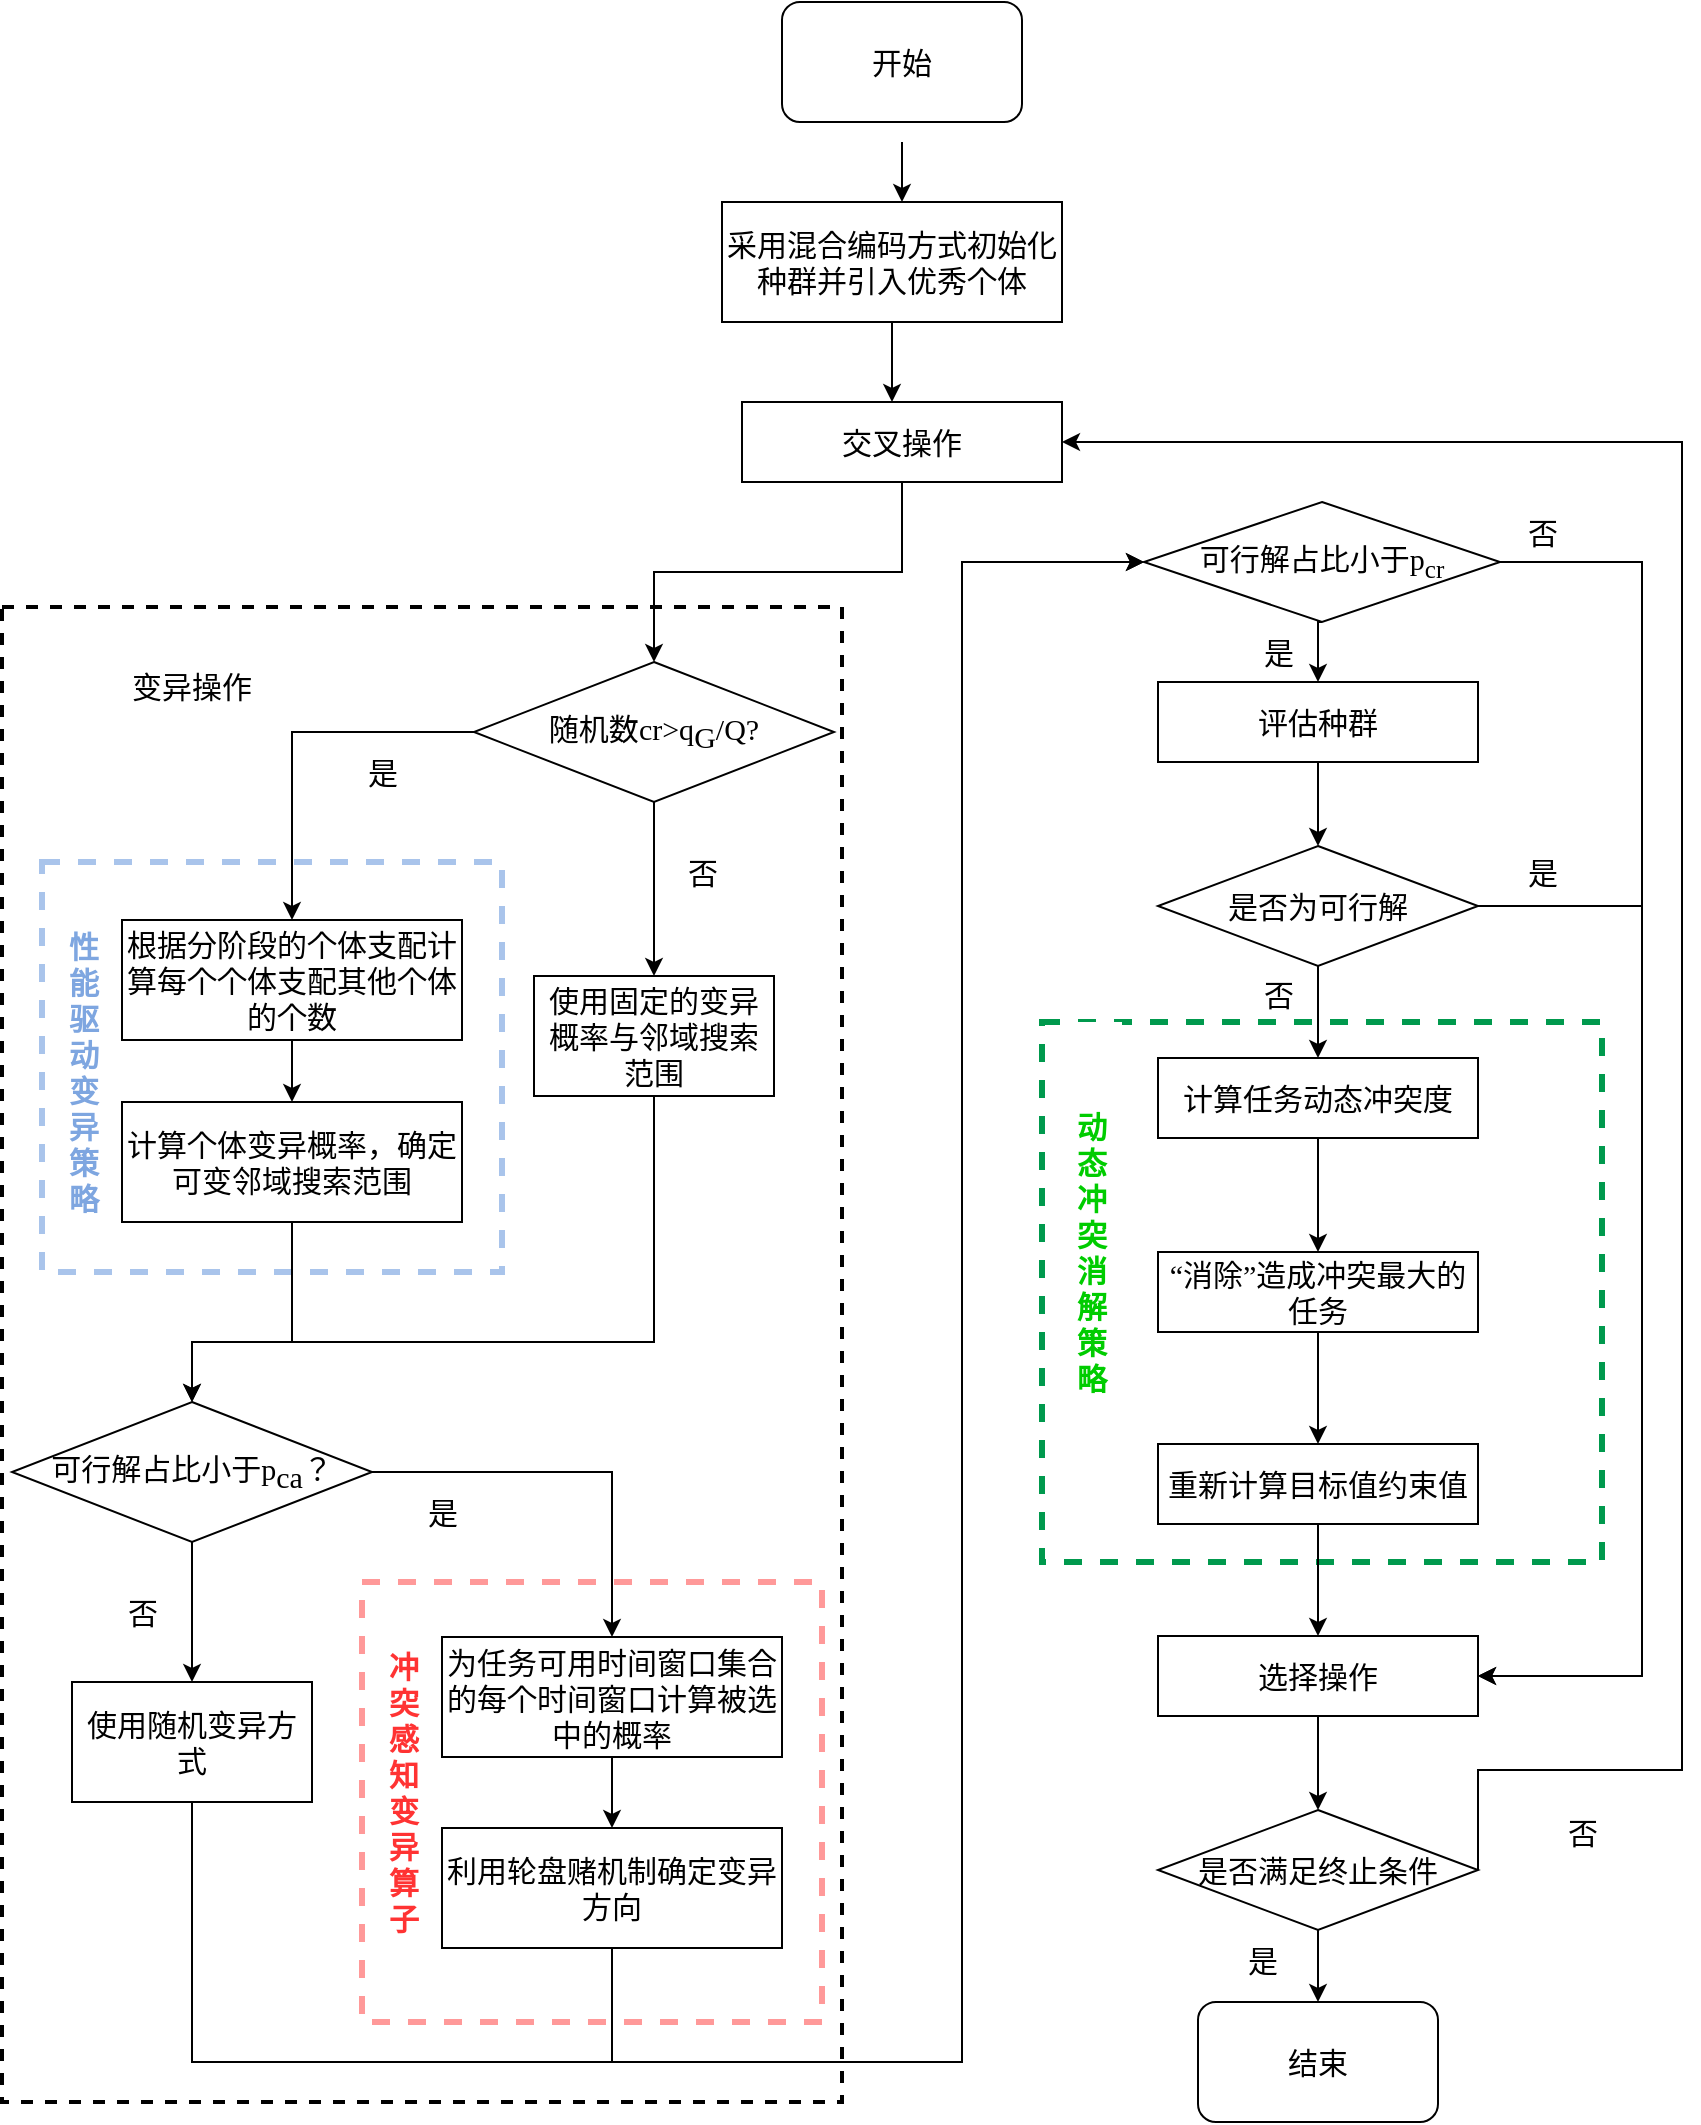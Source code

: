 <mxfile version="24.0.7" type="github">
  <diagram name="第 1 页" id="OhXY_Rm7CWS5pItQMr-S">
    <mxGraphModel dx="1509" dy="1946" grid="1" gridSize="10" guides="1" tooltips="1" connect="1" arrows="1" fold="1" page="1" pageScale="1" pageWidth="827" pageHeight="1169" math="0" shadow="0">
      <root>
        <mxCell id="0" />
        <mxCell id="1" parent="0" />
        <mxCell id="94YO7ol4zPPNbiTvRvZd-56" value="" style="rounded=0;whiteSpace=wrap;html=1;dashed=1;strokeWidth=3;strokeColor=#00994D;fontSize=15;fontFamily=宋体;fontSource=https%3A%2F%2Ffonts.googleapis.com%2Fcss%3Ffamily%3D%25E5%25AE%258B%25E4%25BD%2593;" parent="1" vertex="1">
          <mxGeometry x="600" y="460" width="280" height="270" as="geometry" />
        </mxCell>
        <mxCell id="94YO7ol4zPPNbiTvRvZd-57" value="" style="rounded=0;whiteSpace=wrap;html=1;dashed=1;strokeWidth=2;fontSize=15;fontFamily=宋体;fontSource=https%3A%2F%2Ffonts.googleapis.com%2Fcss%3Ffamily%3D%25E5%25AE%258B%25E4%25BD%2593;" parent="1" vertex="1">
          <mxGeometry x="80" y="252.5" width="420" height="747.5" as="geometry" />
        </mxCell>
        <mxCell id="94YO7ol4zPPNbiTvRvZd-58" value="变异操作" style="rounded=0;whiteSpace=wrap;html=1;fontSize=15;strokeColor=none;fontFamily=宋体;fontSource=https%3A%2F%2Ffonts.googleapis.com%2Fcss%3Ffamily%3D%25E5%25AE%258B%25E4%25BD%2593;" parent="1" vertex="1">
          <mxGeometry x="130" y="272" width="90" height="40" as="geometry" />
        </mxCell>
        <mxCell id="94YO7ol4zPPNbiTvRvZd-61" value="" style="edgeStyle=orthogonalEdgeStyle;rounded=0;orthogonalLoop=1;jettySize=auto;html=1;noEdgeStyle=1;orthogonal=1;fontSize=15;fontFamily=宋体;fontSource=https%3A%2F%2Ffonts.googleapis.com%2Fcss%3Ffamily%3D%25E5%25AE%258B%25E4%25BD%2593;" parent="1" target="94YO7ol4zPPNbiTvRvZd-64" edge="1">
          <mxGeometry relative="1" as="geometry">
            <mxPoint x="530" y="20" as="sourcePoint" />
          </mxGeometry>
        </mxCell>
        <mxCell id="94YO7ol4zPPNbiTvRvZd-63" value="" style="edgeStyle=orthogonalEdgeStyle;rounded=0;orthogonalLoop=1;jettySize=auto;html=1;noEdgeStyle=1;orthogonal=1;fontSize=15;fontFamily=宋体;fontSource=https%3A%2F%2Ffonts.googleapis.com%2Fcss%3Ffamily%3D%25E5%25AE%258B%25E4%25BD%2593;" parent="1" source="94YO7ol4zPPNbiTvRvZd-64" target="94YO7ol4zPPNbiTvRvZd-66" edge="1">
          <mxGeometry relative="1" as="geometry" />
        </mxCell>
        <mxCell id="94YO7ol4zPPNbiTvRvZd-64" value="采用混合编码方式初始化种群并引入优秀个体" style="rounded=0;whiteSpace=wrap;html=1;fontSize=15;fontFamily=宋体;fontSource=https%3A%2F%2Ffonts.googleapis.com%2Fcss%3Ffamily%3D%25E5%25AE%258B%25E4%25BD%2593;" parent="1" vertex="1">
          <mxGeometry x="440" y="50" width="170" height="60" as="geometry" />
        </mxCell>
        <mxCell id="94YO7ol4zPPNbiTvRvZd-65" style="edgeStyle=orthogonalEdgeStyle;rounded=0;orthogonalLoop=1;jettySize=auto;html=1;exitX=0.5;exitY=1;exitDx=0;exitDy=0;entryX=0.5;entryY=0;entryDx=0;entryDy=0;fontSize=15;fontFamily=宋体;fontSource=https%3A%2F%2Ffonts.googleapis.com%2Fcss%3Ffamily%3D%25E5%25AE%258B%25E4%25BD%2593;" parent="1" source="94YO7ol4zPPNbiTvRvZd-66" target="94YO7ol4zPPNbiTvRvZd-85" edge="1">
          <mxGeometry relative="1" as="geometry" />
        </mxCell>
        <mxCell id="94YO7ol4zPPNbiTvRvZd-66" value="交叉操作" style="rounded=0;whiteSpace=wrap;html=1;fontSize=15;fontFamily=宋体;fontSource=https%3A%2F%2Ffonts.googleapis.com%2Fcss%3Ffamily%3D%25E5%25AE%258B%25E4%25BD%2593;" parent="1" vertex="1">
          <mxGeometry x="450" y="150" width="160" height="40" as="geometry" />
        </mxCell>
        <mxCell id="94YO7ol4zPPNbiTvRvZd-67" value="" style="edgeStyle=orthogonalEdgeStyle;rounded=0;orthogonalLoop=1;jettySize=auto;html=1;fontSize=15;fontFamily=宋体;fontSource=https%3A%2F%2Ffonts.googleapis.com%2Fcss%3Ffamily%3D%25E5%25AE%258B%25E4%25BD%2593;" parent="1" source="94YO7ol4zPPNbiTvRvZd-68" target="94YO7ol4zPPNbiTvRvZd-71" edge="1">
          <mxGeometry relative="1" as="geometry" />
        </mxCell>
        <mxCell id="94YO7ol4zPPNbiTvRvZd-68" value="选择操作" style="rounded=0;whiteSpace=wrap;html=1;fontSize=15;fontFamily=宋体;fontSource=https%3A%2F%2Ffonts.googleapis.com%2Fcss%3Ffamily%3D%25E5%25AE%258B%25E4%25BD%2593;" parent="1" vertex="1">
          <mxGeometry x="658" y="767" width="160" height="40" as="geometry" />
        </mxCell>
        <mxCell id="94YO7ol4zPPNbiTvRvZd-69" value="" style="edgeStyle=orthogonalEdgeStyle;rounded=0;orthogonalLoop=1;jettySize=auto;html=1;fontSize=15;fontFamily=宋体;fontSource=https%3A%2F%2Ffonts.googleapis.com%2Fcss%3Ffamily%3D%25E5%25AE%258B%25E4%25BD%2593;" parent="1" source="94YO7ol4zPPNbiTvRvZd-71" edge="1">
          <mxGeometry relative="1" as="geometry">
            <mxPoint x="738" y="950" as="targetPoint" />
          </mxGeometry>
        </mxCell>
        <mxCell id="94YO7ol4zPPNbiTvRvZd-70" style="edgeStyle=orthogonalEdgeStyle;rounded=0;orthogonalLoop=1;jettySize=auto;html=1;exitX=1;exitY=0.5;exitDx=0;exitDy=0;entryX=1;entryY=0.5;entryDx=0;entryDy=0;fontSize=15;fontFamily=宋体;fontSource=https%3A%2F%2Ffonts.googleapis.com%2Fcss%3Ffamily%3D%25E5%25AE%258B%25E4%25BD%2593;" parent="1" source="94YO7ol4zPPNbiTvRvZd-71" target="94YO7ol4zPPNbiTvRvZd-66" edge="1">
          <mxGeometry relative="1" as="geometry">
            <Array as="points">
              <mxPoint x="920" y="834" />
              <mxPoint x="920" y="170" />
            </Array>
          </mxGeometry>
        </mxCell>
        <mxCell id="94YO7ol4zPPNbiTvRvZd-71" value="是否满足终止条件" style="rhombus;whiteSpace=wrap;html=1;fontSize=15;fontFamily=宋体;fontSource=https%3A%2F%2Ffonts.googleapis.com%2Fcss%3Ffamily%3D%25E5%25AE%258B%25E4%25BD%2593;" parent="1" vertex="1">
          <mxGeometry x="658" y="854" width="160" height="60" as="geometry" />
        </mxCell>
        <mxCell id="94YO7ol4zPPNbiTvRvZd-73" value="是" style="text;html=1;align=center;verticalAlign=middle;resizable=0;points=[];autosize=1;strokeColor=none;fillColor=none;fontSize=15;fontFamily=宋体;fontSource=https%3A%2F%2Ffonts.googleapis.com%2Fcss%3Ffamily%3D%25E5%25AE%258B%25E4%25BD%2593;" parent="1" vertex="1">
          <mxGeometry x="690" y="914" width="40" height="30" as="geometry" />
        </mxCell>
        <mxCell id="t564csV_KIHhUvOr9KIf-11" value="" style="edgeStyle=orthogonalEdgeStyle;rounded=0;orthogonalLoop=1;jettySize=auto;html=1;fontFamily=宋体;fontSource=https%3A%2F%2Ffonts.googleapis.com%2Fcss%3Ffamily%3D%25E5%25AE%258B%25E4%25BD%2593;fontSize=15;" parent="1" source="94YO7ol4zPPNbiTvRvZd-85" target="94YO7ol4zPPNbiTvRvZd-90" edge="1">
          <mxGeometry relative="1" as="geometry" />
        </mxCell>
        <mxCell id="94YO7ol4zPPNbiTvRvZd-85" value="随机数&lt;font face=&quot;Times New Roman&quot;&gt;cr&amp;gt;q&lt;sub style=&quot;font-size: 15px;&quot;&gt;&lt;font style=&quot;font-size: 15px;&quot;&gt;G&lt;/font&gt;&lt;/sub&gt;/Q&lt;/font&gt;?&lt;span style=&quot;font-size: 15px;&quot; lang=&quot;EN-US&quot;&gt;&lt;/span&gt;" style="rhombus;whiteSpace=wrap;html=1;fontSize=15;fontFamily=宋体;fontSource=https%3A%2F%2Ffonts.googleapis.com%2Fcss%3Ffamily%3D%25E5%25AE%258B%25E4%25BD%2593;" parent="1" vertex="1">
          <mxGeometry x="316" y="280" width="180" height="70" as="geometry" />
        </mxCell>
        <mxCell id="t564csV_KIHhUvOr9KIf-16" value="" style="edgeStyle=orthogonalEdgeStyle;rounded=0;orthogonalLoop=1;jettySize=auto;html=1;fontFamily=宋体;fontSource=https%3A%2F%2Ffonts.googleapis.com%2Fcss%3Ffamily%3D%25E5%25AE%258B%25E4%25BD%2593;fontSize=15;" parent="1" source="94YO7ol4zPPNbiTvRvZd-88" target="94YO7ol4zPPNbiTvRvZd-91" edge="1">
          <mxGeometry relative="1" as="geometry" />
        </mxCell>
        <mxCell id="94YO7ol4zPPNbiTvRvZd-88" value="可行解占比小于&lt;font face=&quot;Times New Roman&quot;&gt;p&lt;sub style=&quot;font-size: 15px;&quot;&gt;ca&lt;/sub&gt;&lt;/font&gt;？" style="rhombus;whiteSpace=wrap;html=1;fontSize=15;fontFamily=宋体;fontSource=https%3A%2F%2Ffonts.googleapis.com%2Fcss%3Ffamily%3D%25E5%25AE%258B%25E4%25BD%2593;" parent="1" vertex="1">
          <mxGeometry x="85" y="650" width="180" height="70" as="geometry" />
        </mxCell>
        <mxCell id="t564csV_KIHhUvOr9KIf-15" style="edgeStyle=orthogonalEdgeStyle;rounded=0;orthogonalLoop=1;jettySize=auto;html=1;exitX=0.5;exitY=1;exitDx=0;exitDy=0;fontFamily=宋体;fontSource=https%3A%2F%2Ffonts.googleapis.com%2Fcss%3Ffamily%3D%25E5%25AE%258B%25E4%25BD%2593;fontSize=15;" parent="1" source="94YO7ol4zPPNbiTvRvZd-90" target="94YO7ol4zPPNbiTvRvZd-88" edge="1">
          <mxGeometry relative="1" as="geometry">
            <Array as="points">
              <mxPoint x="406" y="620" />
              <mxPoint x="175" y="620" />
            </Array>
          </mxGeometry>
        </mxCell>
        <mxCell id="94YO7ol4zPPNbiTvRvZd-90" value="使用固定的变异概率与邻域搜索范围" style="rounded=0;whiteSpace=wrap;html=1;fontSize=15;fontFamily=宋体;fontSource=https%3A%2F%2Ffonts.googleapis.com%2Fcss%3Ffamily%3D%25E5%25AE%258B%25E4%25BD%2593;" parent="1" vertex="1">
          <mxGeometry x="346" y="437" width="120" height="60" as="geometry" />
        </mxCell>
        <mxCell id="94YO7ol4zPPNbiTvRvZd-91" value="使用随机变异方式" style="rounded=0;whiteSpace=wrap;html=1;fontSize=15;fontFamily=宋体;fontSource=https%3A%2F%2Ffonts.googleapis.com%2Fcss%3Ffamily%3D%25E5%25AE%258B%25E4%25BD%2593;" parent="1" vertex="1">
          <mxGeometry x="115" y="790" width="120" height="60" as="geometry" />
        </mxCell>
        <mxCell id="94YO7ol4zPPNbiTvRvZd-92" style="edgeStyle=orthogonalEdgeStyle;rounded=0;orthogonalLoop=1;jettySize=auto;html=1;exitX=0.5;exitY=1;exitDx=0;exitDy=0;fontSize=15;fontFamily=宋体;fontSource=https%3A%2F%2Ffonts.googleapis.com%2Fcss%3Ffamily%3D%25E5%25AE%258B%25E4%25BD%2593;" parent="1" source="94YO7ol4zPPNbiTvRvZd-98" target="94YO7ol4zPPNbiTvRvZd-68" edge="1">
          <mxGeometry relative="1" as="geometry" />
        </mxCell>
        <mxCell id="94YO7ol4zPPNbiTvRvZd-93" value="是" style="text;html=1;align=center;verticalAlign=middle;resizable=0;points=[];autosize=1;strokeColor=none;fillColor=none;fontSize=15;fontFamily=宋体;fontSource=https%3A%2F%2Ffonts.googleapis.com%2Fcss%3Ffamily%3D%25E5%25AE%258B%25E4%25BD%2593;" parent="1" vertex="1">
          <mxGeometry x="250" y="320" width="40" height="30" as="geometry" />
        </mxCell>
        <mxCell id="94YO7ol4zPPNbiTvRvZd-94" value="是" style="text;html=1;align=center;verticalAlign=middle;resizable=0;points=[];autosize=1;strokeColor=none;fillColor=none;fontSize=15;fontFamily=宋体;fontSource=https%3A%2F%2Ffonts.googleapis.com%2Fcss%3Ffamily%3D%25E5%25AE%258B%25E4%25BD%2593;" parent="1" vertex="1">
          <mxGeometry x="280" y="690" width="40" height="30" as="geometry" />
        </mxCell>
        <mxCell id="94YO7ol4zPPNbiTvRvZd-95" value="否" style="text;html=1;align=center;verticalAlign=middle;resizable=0;points=[];autosize=1;strokeColor=none;fillColor=none;fontSize=15;fontFamily=宋体;fontSource=https%3A%2F%2Ffonts.googleapis.com%2Fcss%3Ffamily%3D%25E5%25AE%258B%25E4%25BD%2593;" parent="1" vertex="1">
          <mxGeometry x="410" y="370" width="40" height="30" as="geometry" />
        </mxCell>
        <mxCell id="94YO7ol4zPPNbiTvRvZd-96" value="否" style="text;html=1;align=center;verticalAlign=middle;resizable=0;points=[];autosize=1;strokeColor=none;fillColor=none;fontSize=15;fontFamily=宋体;fontSource=https%3A%2F%2Ffonts.googleapis.com%2Fcss%3Ffamily%3D%25E5%25AE%258B%25E4%25BD%2593;" parent="1" vertex="1">
          <mxGeometry x="130" y="740" width="40" height="30" as="geometry" />
        </mxCell>
        <mxCell id="94YO7ol4zPPNbiTvRvZd-97" value="否" style="text;html=1;align=center;verticalAlign=middle;resizable=0;points=[];autosize=1;strokeColor=none;fillColor=none;fontSize=15;fontFamily=宋体;fontSource=https%3A%2F%2Ffonts.googleapis.com%2Fcss%3Ffamily%3D%25E5%25AE%258B%25E4%25BD%2593;" parent="1" vertex="1">
          <mxGeometry x="850" y="850" width="40" height="30" as="geometry" />
        </mxCell>
        <mxCell id="94YO7ol4zPPNbiTvRvZd-98" value="重新计算目标值约束值" style="rounded=0;whiteSpace=wrap;html=1;fontSize=15;fontFamily=宋体;fontSource=https%3A%2F%2Ffonts.googleapis.com%2Fcss%3Ffamily%3D%25E5%25AE%258B%25E4%25BD%2593;" parent="1" vertex="1">
          <mxGeometry x="658" y="671" width="160" height="40" as="geometry" />
        </mxCell>
        <mxCell id="94YO7ol4zPPNbiTvRvZd-99" style="edgeStyle=orthogonalEdgeStyle;rounded=0;orthogonalLoop=1;jettySize=auto;html=1;exitX=1;exitY=0.5;exitDx=0;exitDy=0;entryX=1;entryY=0.5;entryDx=0;entryDy=0;fontSize=15;fontFamily=宋体;fontSource=https%3A%2F%2Ffonts.googleapis.com%2Fcss%3Ffamily%3D%25E5%25AE%258B%25E4%25BD%2593;" parent="1" source="94YO7ol4zPPNbiTvRvZd-100" target="94YO7ol4zPPNbiTvRvZd-68" edge="1">
          <mxGeometry relative="1" as="geometry">
            <Array as="points">
              <mxPoint x="900" y="402" />
              <mxPoint x="900" y="787" />
            </Array>
          </mxGeometry>
        </mxCell>
        <mxCell id="94YO7ol4zPPNbiTvRvZd-100" value="是否为可行解" style="rhombus;whiteSpace=wrap;html=1;fontSize=15;fontFamily=宋体;fontSource=https%3A%2F%2Ffonts.googleapis.com%2Fcss%3Ffamily%3D%25E5%25AE%258B%25E4%25BD%2593;" parent="1" vertex="1">
          <mxGeometry x="658" y="372" width="160" height="60" as="geometry" />
        </mxCell>
        <mxCell id="94YO7ol4zPPNbiTvRvZd-101" value="计算任务动态冲突度" style="rounded=0;whiteSpace=wrap;html=1;fontSize=15;fontFamily=宋体;fontSource=https%3A%2F%2Ffonts.googleapis.com%2Fcss%3Ffamily%3D%25E5%25AE%258B%25E4%25BD%2593;" parent="1" vertex="1">
          <mxGeometry x="658" y="478" width="160" height="40" as="geometry" />
        </mxCell>
        <mxCell id="94YO7ol4zPPNbiTvRvZd-102" value="" style="edgeStyle=orthogonalEdgeStyle;rounded=0;orthogonalLoop=1;jettySize=auto;html=1;fontSize=15;fontFamily=宋体;fontSource=https%3A%2F%2Ffonts.googleapis.com%2Fcss%3Ffamily%3D%25E5%25AE%258B%25E4%25BD%2593;" parent="1" source="94YO7ol4zPPNbiTvRvZd-100" target="94YO7ol4zPPNbiTvRvZd-101" edge="1">
          <mxGeometry relative="1" as="geometry" />
        </mxCell>
        <mxCell id="94YO7ol4zPPNbiTvRvZd-103" value="" style="edgeStyle=orthogonalEdgeStyle;rounded=0;orthogonalLoop=1;jettySize=auto;html=1;fontSize=15;fontFamily=宋体;fontSource=https%3A%2F%2Ffonts.googleapis.com%2Fcss%3Ffamily%3D%25E5%25AE%258B%25E4%25BD%2593;" parent="1" source="94YO7ol4zPPNbiTvRvZd-104" target="94YO7ol4zPPNbiTvRvZd-98" edge="1">
          <mxGeometry relative="1" as="geometry" />
        </mxCell>
        <mxCell id="94YO7ol4zPPNbiTvRvZd-104" value="“消除”造成冲突最大的任务" style="rounded=0;whiteSpace=wrap;html=1;fontSize=15;fontFamily=宋体;fontSource=https%3A%2F%2Ffonts.googleapis.com%2Fcss%3Ffamily%3D%25E5%25AE%258B%25E4%25BD%2593;" parent="1" vertex="1">
          <mxGeometry x="658" y="575" width="160" height="40" as="geometry" />
        </mxCell>
        <mxCell id="94YO7ol4zPPNbiTvRvZd-105" value="" style="edgeStyle=orthogonalEdgeStyle;rounded=0;orthogonalLoop=1;jettySize=auto;html=1;noEdgeStyle=1;orthogonal=1;fontSize=15;fontFamily=宋体;fontSource=https%3A%2F%2Ffonts.googleapis.com%2Fcss%3Ffamily%3D%25E5%25AE%258B%25E4%25BD%2593;" parent="1" source="94YO7ol4zPPNbiTvRvZd-101" target="94YO7ol4zPPNbiTvRvZd-104" edge="1">
          <mxGeometry relative="1" as="geometry" />
        </mxCell>
        <mxCell id="94YO7ol4zPPNbiTvRvZd-106" value="是" style="text;html=1;align=center;verticalAlign=middle;resizable=0;points=[];autosize=1;strokeColor=none;fillColor=none;fontSize=15;fontFamily=宋体;fontSource=https%3A%2F%2Ffonts.googleapis.com%2Fcss%3Ffamily%3D%25E5%25AE%258B%25E4%25BD%2593;" parent="1" vertex="1">
          <mxGeometry x="830" y="370" width="40" height="30" as="geometry" />
        </mxCell>
        <mxCell id="94YO7ol4zPPNbiTvRvZd-107" value="否" style="text;html=1;align=center;verticalAlign=middle;resizable=0;points=[];autosize=1;strokeColor=none;fillColor=none;fontSize=15;fontFamily=宋体;fontSource=https%3A%2F%2Ffonts.googleapis.com%2Fcss%3Ffamily%3D%25E5%25AE%258B%25E4%25BD%2593;" parent="1" vertex="1">
          <mxGeometry x="698" y="431" width="40" height="30" as="geometry" />
        </mxCell>
        <mxCell id="t564csV_KIHhUvOr9KIf-10" value="" style="group;fontFamily=宋体;fontSource=https%3A%2F%2Ffonts.googleapis.com%2Fcss%3Ffamily%3D%25E5%25AE%258B%25E4%25BD%2593;fontSize=15;" parent="1" vertex="1" connectable="0">
          <mxGeometry x="260" y="740" width="230" height="220" as="geometry" />
        </mxCell>
        <mxCell id="94YO7ol4zPPNbiTvRvZd-59" value="" style="rounded=0;whiteSpace=wrap;html=1;dashed=1;strokeWidth=3;strokeColor=#FF9999;fontSize=15;fontFamily=宋体;fontSource=https%3A%2F%2Ffonts.googleapis.com%2Fcss%3Ffamily%3D%25E5%25AE%258B%25E4%25BD%2593;" parent="t564csV_KIHhUvOr9KIf-10" vertex="1">
          <mxGeometry width="230" height="220" as="geometry" />
        </mxCell>
        <mxCell id="94YO7ol4zPPNbiTvRvZd-79" style="edgeStyle=orthogonalEdgeStyle;rounded=0;orthogonalLoop=1;jettySize=auto;html=1;exitX=0.5;exitY=1;exitDx=0;exitDy=0;entryX=0.5;entryY=0;entryDx=0;entryDy=0;fontFamily=宋体;fontSource=https%3A%2F%2Ffonts.googleapis.com%2Fcss%3Ffamily%3D%25E5%25AE%258B%25E4%25BD%2593;fontSize=15;" parent="t564csV_KIHhUvOr9KIf-10" source="94YO7ol4zPPNbiTvRvZd-80" target="94YO7ol4zPPNbiTvRvZd-81" edge="1">
          <mxGeometry relative="1" as="geometry" />
        </mxCell>
        <mxCell id="94YO7ol4zPPNbiTvRvZd-82" value="&lt;b&gt;冲突感知变异算子&lt;/b&gt;" style="rounded=0;whiteSpace=wrap;html=1;fontSize=15;strokeColor=none;fontColor=#FF3333;fontFamily=宋体;fontSource=https%3A%2F%2Ffonts.googleapis.com%2Fcss%3Ffamily%3D%25E5%25AE%258B%25E4%25BD%2593;" parent="t564csV_KIHhUvOr9KIf-10" vertex="1">
          <mxGeometry x="6" y="40" width="30" height="130" as="geometry" />
        </mxCell>
        <mxCell id="94YO7ol4zPPNbiTvRvZd-80" value="为任务可用时间窗口集合的每个时间窗口计算被选中的概率" style="rounded=0;whiteSpace=wrap;html=1;fontSize=15;fontFamily=宋体;fontSource=https%3A%2F%2Ffonts.googleapis.com%2Fcss%3Ffamily%3D%25E5%25AE%258B%25E4%25BD%2593;" parent="t564csV_KIHhUvOr9KIf-10" vertex="1">
          <mxGeometry x="40" y="27.5" width="170" height="60" as="geometry" />
        </mxCell>
        <mxCell id="94YO7ol4zPPNbiTvRvZd-81" value="利用轮盘赌机制确定变异方向" style="rounded=0;whiteSpace=wrap;html=1;fontSize=15;fontFamily=宋体;fontSource=https%3A%2F%2Ffonts.googleapis.com%2Fcss%3Ffamily%3D%25E5%25AE%258B%25E4%25BD%2593;" parent="t564csV_KIHhUvOr9KIf-10" vertex="1">
          <mxGeometry x="40" y="123" width="170" height="60" as="geometry" />
        </mxCell>
        <mxCell id="94YO7ol4zPPNbiTvRvZd-108" value="&lt;b&gt;动态冲突消解策略&lt;/b&gt;" style="rounded=0;whiteSpace=wrap;html=1;fontSize=15;strokeColor=none;fontColor=#00CC00;fontFamily=宋体;fontSource=https%3A%2F%2Ffonts.googleapis.com%2Fcss%3Ffamily%3D%25E5%25AE%258B%25E4%25BD%2593;" parent="1" vertex="1">
          <mxGeometry x="610" y="460" width="30" height="230" as="geometry" />
        </mxCell>
        <mxCell id="t564csV_KIHhUvOr9KIf-9" value="" style="group;fontFamily=宋体;fontSource=https%3A%2F%2Ffonts.googleapis.com%2Fcss%3Ffamily%3D%25E5%25AE%258B%25E4%25BD%2593;fontSize=15;fontStyle=1" parent="1" vertex="1" connectable="0">
          <mxGeometry x="100" y="380" width="230" height="205" as="geometry" />
        </mxCell>
        <mxCell id="94YO7ol4zPPNbiTvRvZd-60" value="" style="rounded=0;whiteSpace=wrap;html=1;dashed=1;strokeColor=#A9C4EB;strokeWidth=3;fontSize=15;fontFamily=宋体;fontSource=https%3A%2F%2Ffonts.googleapis.com%2Fcss%3Ffamily%3D%25E5%25AE%258B%25E4%25BD%2593;" parent="t564csV_KIHhUvOr9KIf-9" vertex="1">
          <mxGeometry width="230" height="205" as="geometry" />
        </mxCell>
        <mxCell id="94YO7ol4zPPNbiTvRvZd-74" value="&lt;b&gt;性能驱动变异策略&lt;/b&gt;" style="rounded=0;whiteSpace=wrap;html=1;fontSize=15;strokeColor=none;fontColor=#7EA6E0;fontFamily=宋体;fontSource=https%3A%2F%2Ffonts.googleapis.com%2Fcss%3Ffamily%3D%25E5%25AE%258B%25E4%25BD%2593;" parent="t564csV_KIHhUvOr9KIf-9" vertex="1">
          <mxGeometry x="6" y="40" width="30" height="130" as="geometry" />
        </mxCell>
        <mxCell id="94YO7ol4zPPNbiTvRvZd-76" value="根据分阶段的个体支配计算每个个体支配其他个体的个数" style="rounded=0;whiteSpace=wrap;html=1;fontSize=15;fontFamily=宋体;fontSource=https%3A%2F%2Ffonts.googleapis.com%2Fcss%3Ffamily%3D%25E5%25AE%258B%25E4%25BD%2593;" parent="t564csV_KIHhUvOr9KIf-9" vertex="1">
          <mxGeometry x="40" y="29" width="170" height="60" as="geometry" />
        </mxCell>
        <mxCell id="94YO7ol4zPPNbiTvRvZd-78" value="计算个体变异概率，确定可变邻域搜索范围" style="whiteSpace=wrap;html=1;rounded=0;fontSize=15;fontFamily=宋体;fontSource=https%3A%2F%2Ffonts.googleapis.com%2Fcss%3Ffamily%3D%25E5%25AE%258B%25E4%25BD%2593;" parent="t564csV_KIHhUvOr9KIf-9" vertex="1">
          <mxGeometry x="40" y="120" width="170" height="60" as="geometry" />
        </mxCell>
        <mxCell id="94YO7ol4zPPNbiTvRvZd-75" value="" style="edgeStyle=orthogonalEdgeStyle;rounded=0;orthogonalLoop=1;jettySize=auto;html=1;fontSize=15;fontFamily=宋体;fontSource=https%3A%2F%2Ffonts.googleapis.com%2Fcss%3Ffamily%3D%25E5%25AE%258B%25E4%25BD%2593;" parent="t564csV_KIHhUvOr9KIf-9" source="94YO7ol4zPPNbiTvRvZd-76" target="94YO7ol4zPPNbiTvRvZd-78" edge="1">
          <mxGeometry relative="1" as="geometry" />
        </mxCell>
        <mxCell id="t564csV_KIHhUvOr9KIf-13" style="edgeStyle=orthogonalEdgeStyle;rounded=0;orthogonalLoop=1;jettySize=auto;html=1;exitX=0.5;exitY=1;exitDx=0;exitDy=0;fontFamily=宋体;fontSource=https%3A%2F%2Ffonts.googleapis.com%2Fcss%3Ffamily%3D%25E5%25AE%258B%25E4%25BD%2593;fontSize=15;" parent="1" source="94YO7ol4zPPNbiTvRvZd-78" target="94YO7ol4zPPNbiTvRvZd-88" edge="1">
          <mxGeometry relative="1" as="geometry">
            <Array as="points">
              <mxPoint x="225" y="620" />
              <mxPoint x="175" y="620" />
            </Array>
          </mxGeometry>
        </mxCell>
        <mxCell id="t564csV_KIHhUvOr9KIf-18" style="edgeStyle=orthogonalEdgeStyle;rounded=0;orthogonalLoop=1;jettySize=auto;html=1;exitX=0.5;exitY=1;exitDx=0;exitDy=0;entryX=0;entryY=0.5;entryDx=0;entryDy=0;fontFamily=宋体;fontSource=https%3A%2F%2Ffonts.googleapis.com%2Fcss%3Ffamily%3D%25E5%25AE%258B%25E4%25BD%2593;fontSize=15;" parent="1" source="94YO7ol4zPPNbiTvRvZd-81" target="sRDRi-Vm4RHFxVxqKnM_-7" edge="1">
          <mxGeometry relative="1" as="geometry">
            <Array as="points">
              <mxPoint x="385" y="980" />
              <mxPoint x="560" y="980" />
              <mxPoint x="560" y="230" />
            </Array>
          </mxGeometry>
        </mxCell>
        <mxCell id="t564csV_KIHhUvOr9KIf-20" style="edgeStyle=orthogonalEdgeStyle;rounded=0;orthogonalLoop=1;jettySize=auto;html=1;exitX=0.5;exitY=1;exitDx=0;exitDy=0;entryX=0;entryY=0.5;entryDx=0;entryDy=0;fontFamily=宋体;fontSource=https%3A%2F%2Ffonts.googleapis.com%2Fcss%3Ffamily%3D%25E5%25AE%258B%25E4%25BD%2593;fontSize=15;" parent="1" source="94YO7ol4zPPNbiTvRvZd-91" target="sRDRi-Vm4RHFxVxqKnM_-7" edge="1">
          <mxGeometry relative="1" as="geometry">
            <Array as="points">
              <mxPoint x="175" y="980" />
              <mxPoint x="560" y="980" />
              <mxPoint x="560" y="230" />
            </Array>
          </mxGeometry>
        </mxCell>
        <mxCell id="sRDRi-Vm4RHFxVxqKnM_-1" value="开始" style="rounded=1;whiteSpace=wrap;html=1;fontFamily=宋体;fontSource=https%3A%2F%2Ffonts.googleapis.com%2Fcss%3Ffamily%3D%25E5%25AE%258B%25E4%25BD%2593;fontSize=15;" vertex="1" parent="1">
          <mxGeometry x="470" y="-50" width="120" height="60" as="geometry" />
        </mxCell>
        <mxCell id="sRDRi-Vm4RHFxVxqKnM_-2" value="结束" style="rounded=1;whiteSpace=wrap;html=1;fontFamily=宋体;fontSource=https%3A%2F%2Ffonts.googleapis.com%2Fcss%3Ffamily%3D%25E5%25AE%258B%25E4%25BD%2593;fontSize=15;" vertex="1" parent="1">
          <mxGeometry x="678" y="950" width="120" height="60" as="geometry" />
        </mxCell>
        <mxCell id="t564csV_KIHhUvOr9KIf-17" style="edgeStyle=orthogonalEdgeStyle;rounded=0;orthogonalLoop=1;jettySize=auto;html=1;exitX=1;exitY=0.5;exitDx=0;exitDy=0;entryX=0.5;entryY=0;entryDx=0;entryDy=0;fontFamily=宋体;fontSource=https%3A%2F%2Ffonts.googleapis.com%2Fcss%3Ffamily%3D%25E5%25AE%258B%25E4%25BD%2593;fontSize=15;" parent="1" source="94YO7ol4zPPNbiTvRvZd-88" target="94YO7ol4zPPNbiTvRvZd-80" edge="1">
          <mxGeometry relative="1" as="geometry" />
        </mxCell>
        <mxCell id="sRDRi-Vm4RHFxVxqKnM_-5" style="edgeStyle=orthogonalEdgeStyle;rounded=0;orthogonalLoop=1;jettySize=auto;html=1;exitX=0.5;exitY=1;exitDx=0;exitDy=0;entryX=0.5;entryY=0;entryDx=0;entryDy=0;fontFamily=宋体;fontSource=https%3A%2F%2Ffonts.googleapis.com%2Fcss%3Ffamily%3D%25E5%25AE%258B%25E4%25BD%2593;fontSize=15;" edge="1" parent="1" source="sRDRi-Vm4RHFxVxqKnM_-4" target="94YO7ol4zPPNbiTvRvZd-100">
          <mxGeometry relative="1" as="geometry" />
        </mxCell>
        <mxCell id="sRDRi-Vm4RHFxVxqKnM_-4" value="评估种群" style="rounded=0;whiteSpace=wrap;html=1;fontSize=15;fontFamily=宋体;fontSource=https%3A%2F%2Ffonts.googleapis.com%2Fcss%3Ffamily%3D%25E5%25AE%258B%25E4%25BD%2593;" vertex="1" parent="1">
          <mxGeometry x="658" y="290" width="160" height="40" as="geometry" />
        </mxCell>
        <mxCell id="t564csV_KIHhUvOr9KIf-12" style="edgeStyle=orthogonalEdgeStyle;rounded=0;orthogonalLoop=1;jettySize=auto;html=1;exitX=0;exitY=0.5;exitDx=0;exitDy=0;entryX=0.5;entryY=0;entryDx=0;entryDy=0;fontFamily=宋体;fontSource=https%3A%2F%2Ffonts.googleapis.com%2Fcss%3Ffamily%3D%25E5%25AE%258B%25E4%25BD%2593;fontSize=15;" parent="1" source="94YO7ol4zPPNbiTvRvZd-85" target="94YO7ol4zPPNbiTvRvZd-76" edge="1">
          <mxGeometry relative="1" as="geometry" />
        </mxCell>
        <mxCell id="sRDRi-Vm4RHFxVxqKnM_-8" style="edgeStyle=orthogonalEdgeStyle;rounded=0;orthogonalLoop=1;jettySize=auto;html=1;exitX=0.5;exitY=1;exitDx=0;exitDy=0;entryX=0.5;entryY=0;entryDx=0;entryDy=0;" edge="1" parent="1" source="sRDRi-Vm4RHFxVxqKnM_-7" target="sRDRi-Vm4RHFxVxqKnM_-4">
          <mxGeometry relative="1" as="geometry" />
        </mxCell>
        <mxCell id="sRDRi-Vm4RHFxVxqKnM_-9" style="edgeStyle=orthogonalEdgeStyle;rounded=0;orthogonalLoop=1;jettySize=auto;html=1;exitX=1;exitY=0.5;exitDx=0;exitDy=0;entryX=1;entryY=0.5;entryDx=0;entryDy=0;" edge="1" parent="1" source="sRDRi-Vm4RHFxVxqKnM_-7" target="94YO7ol4zPPNbiTvRvZd-68">
          <mxGeometry relative="1" as="geometry">
            <Array as="points">
              <mxPoint x="900" y="230" />
              <mxPoint x="900" y="787" />
            </Array>
          </mxGeometry>
        </mxCell>
        <mxCell id="sRDRi-Vm4RHFxVxqKnM_-7" value="可行解占比小于p&lt;sub&gt;cr&lt;/sub&gt;" style="rhombus;whiteSpace=wrap;html=1;fontSize=15;fontFamily=宋体;fontSource=https%3A%2F%2Ffonts.googleapis.com%2Fcss%3Ffamily%3D%25E5%25AE%258B%25E4%25BD%2593;" vertex="1" parent="1">
          <mxGeometry x="651" y="200" width="178" height="60" as="geometry" />
        </mxCell>
        <mxCell id="sRDRi-Vm4RHFxVxqKnM_-10" value="是" style="text;html=1;align=center;verticalAlign=middle;resizable=0;points=[];autosize=1;strokeColor=none;fillColor=none;fontSize=15;fontFamily=宋体;fontSource=https%3A%2F%2Ffonts.googleapis.com%2Fcss%3Ffamily%3D%25E5%25AE%258B%25E4%25BD%2593;" vertex="1" parent="1">
          <mxGeometry x="698" y="260" width="40" height="30" as="geometry" />
        </mxCell>
        <mxCell id="sRDRi-Vm4RHFxVxqKnM_-11" value="否" style="text;html=1;align=center;verticalAlign=middle;resizable=0;points=[];autosize=1;strokeColor=none;fillColor=none;fontSize=15;fontFamily=宋体;fontSource=https%3A%2F%2Ffonts.googleapis.com%2Fcss%3Ffamily%3D%25E5%25AE%258B%25E4%25BD%2593;" vertex="1" parent="1">
          <mxGeometry x="830" y="200" width="40" height="30" as="geometry" />
        </mxCell>
      </root>
    </mxGraphModel>
  </diagram>
</mxfile>
